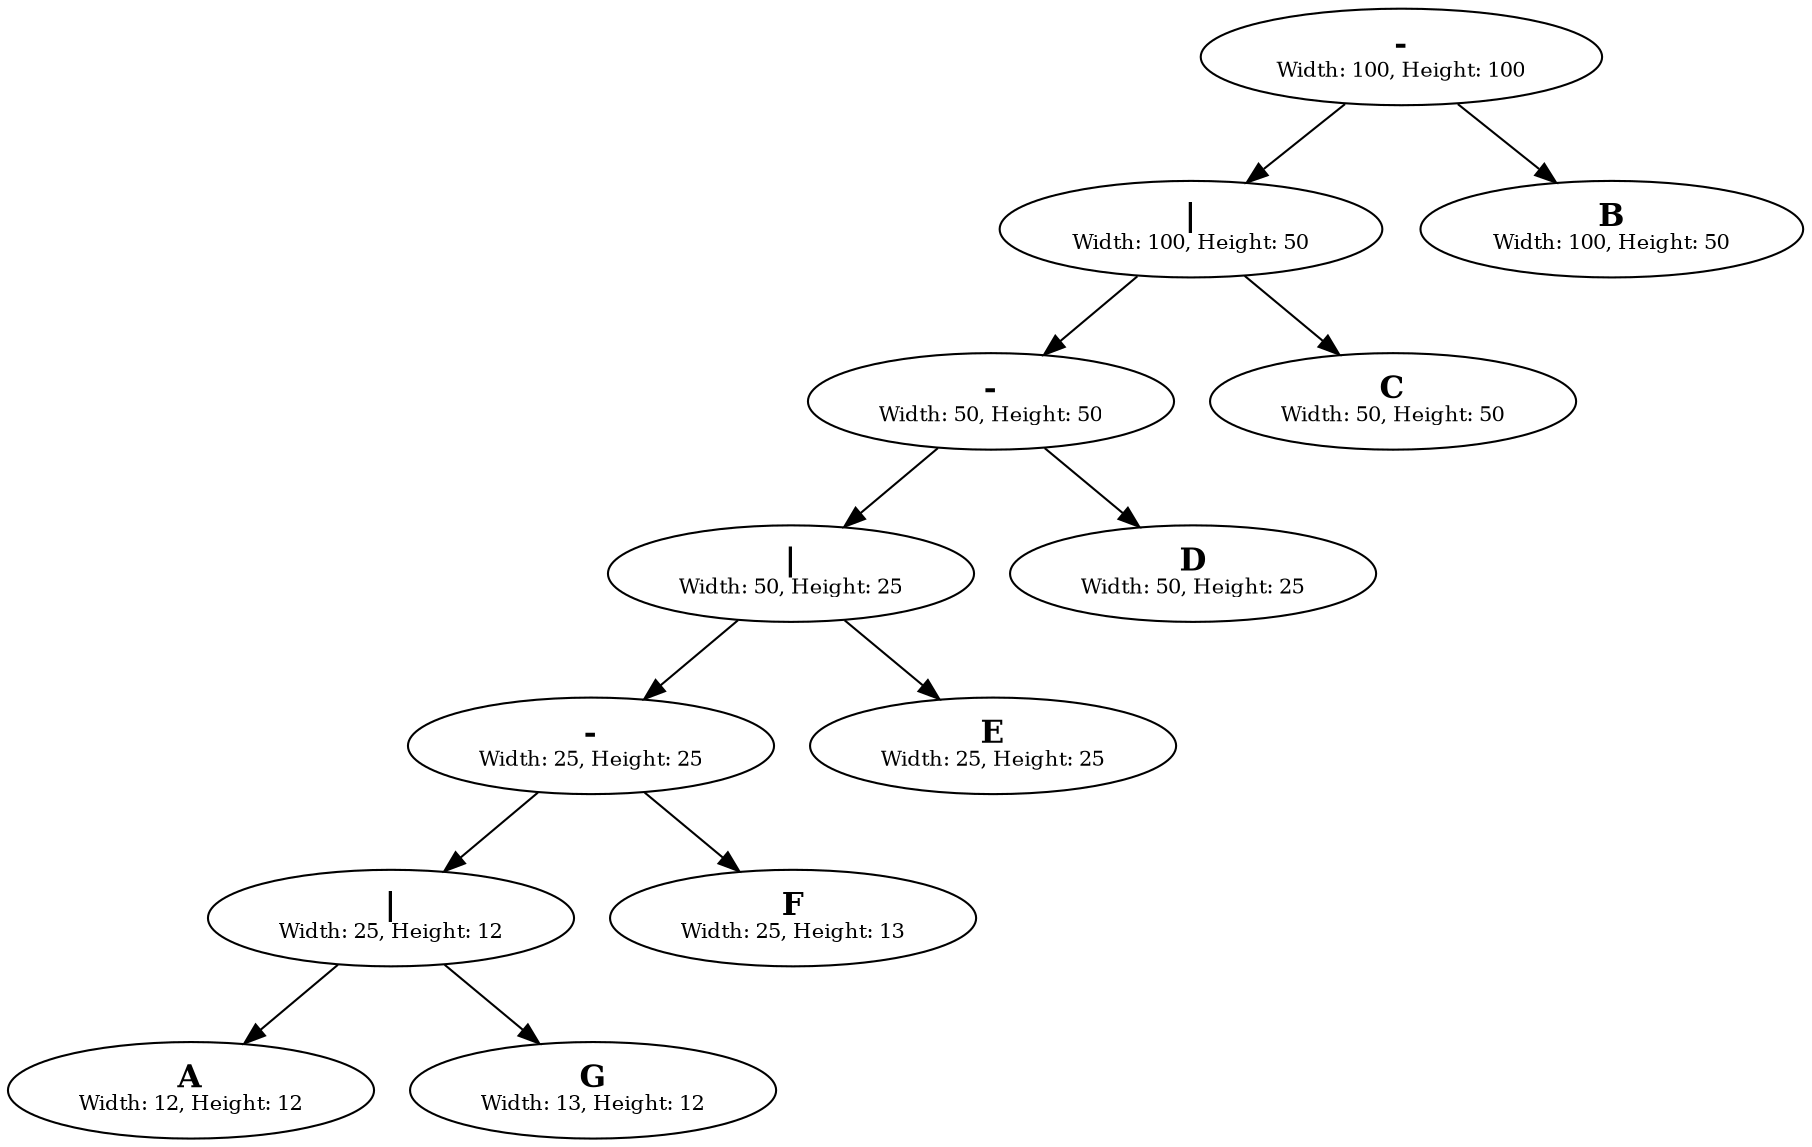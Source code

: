 digraph{
0 [label=<<B><FONT POINT-SIZE='15'>-</FONT></B><BR/><FONT POINT-SIZE='10'>Width: 100, Height: 100</FONT>>]
1 [label=<<B><FONT POINT-SIZE='15'>|</FONT></B><BR/><FONT POINT-SIZE='10'>Width: 100, Height: 50</FONT>>]
0 -> 1
3 [label=<<B><FONT POINT-SIZE='15'>-</FONT></B><BR/><FONT POINT-SIZE='10'>Width: 50, Height: 50</FONT>>]
1 -> 3
5 [label=<<B><FONT POINT-SIZE='15'>|</FONT></B><BR/><FONT POINT-SIZE='10'>Width: 50, Height: 25</FONT>>]
3 -> 5
7 [label=<<B><FONT POINT-SIZE='15'>-</FONT></B><BR/><FONT POINT-SIZE='10'>Width: 25, Height: 25</FONT>>]
5 -> 7
9 [label=<<B><FONT POINT-SIZE='15'>|</FONT></B><BR/><FONT POINT-SIZE='10'>Width: 25, Height: 12</FONT>>]
7 -> 9
11 [label=<<B><FONT POINT-SIZE='15'>A</FONT></B><BR/><FONT POINT-SIZE='10'>Width: 12, Height: 12</FONT>>]
9 -> 11
12 [label=<<B><FONT POINT-SIZE='15'>G</FONT></B><BR/><FONT POINT-SIZE='10'>Width: 13, Height: 12</FONT>>]
9 -> 12
10 [label=<<B><FONT POINT-SIZE='15'>F</FONT></B><BR/><FONT POINT-SIZE='10'>Width: 25, Height: 13</FONT>>]
7 -> 10
8 [label=<<B><FONT POINT-SIZE='15'>E</FONT></B><BR/><FONT POINT-SIZE='10'>Width: 25, Height: 25</FONT>>]
5 -> 8
6 [label=<<B><FONT POINT-SIZE='15'>D</FONT></B><BR/><FONT POINT-SIZE='10'>Width: 50, Height: 25</FONT>>]
3 -> 6
4 [label=<<B><FONT POINT-SIZE='15'>C</FONT></B><BR/><FONT POINT-SIZE='10'>Width: 50, Height: 50</FONT>>]
1 -> 4
2 [label=<<B><FONT POINT-SIZE='15'>B</FONT></B><BR/><FONT POINT-SIZE='10'>Width: 100, Height: 50</FONT>>]
0 -> 2
}